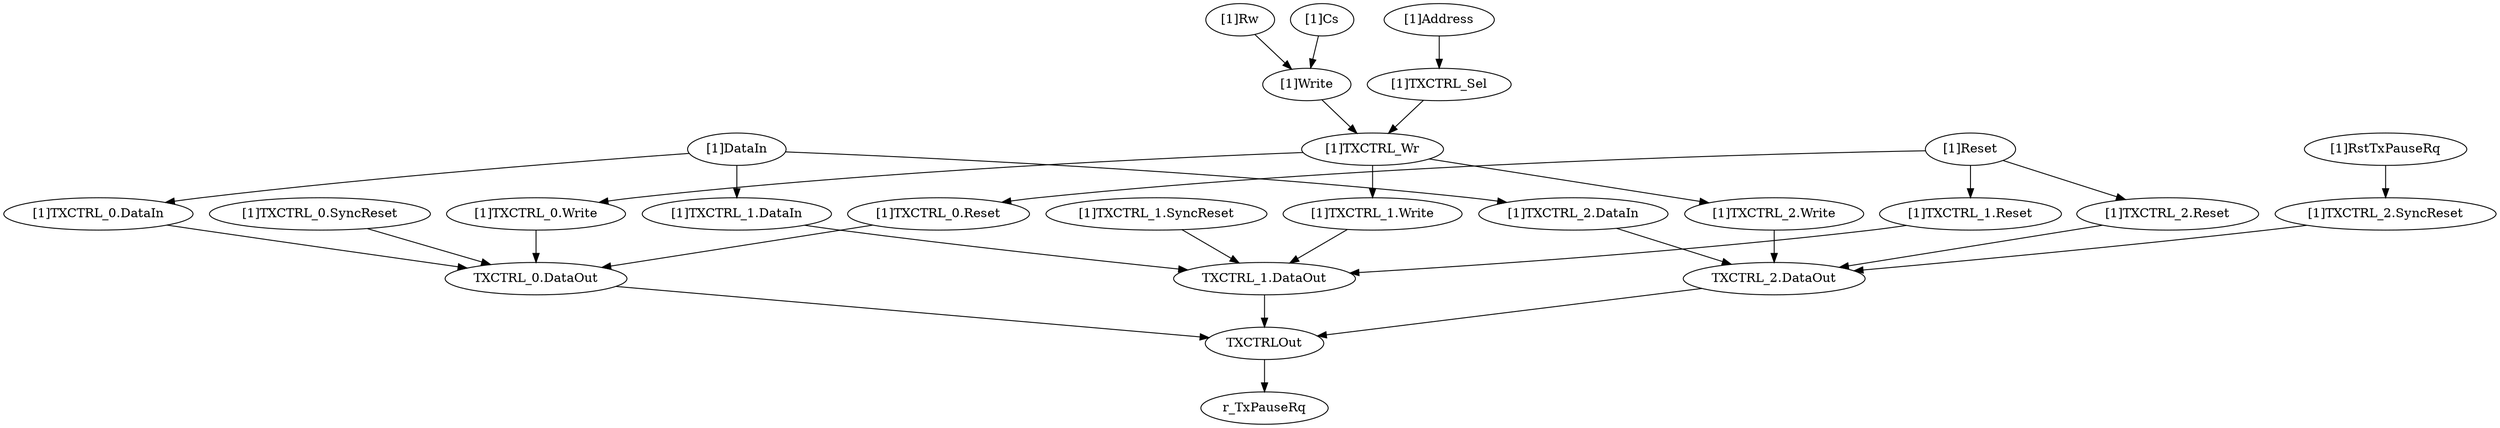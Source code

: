 strict digraph "" {
	"[1]TXCTRL_0.Reset"	 [complexity=3,
		importance=0.0428239731128,
		rank=0.0142746577043];
	"TXCTRL_0.DataOut"	 [complexity=2,
		importance=0.0138504202644,
		rank=0.00692521013219];
	"[1]TXCTRL_0.Reset" -> "TXCTRL_0.DataOut";
	"[1]TXCTRL_1.SyncReset"	 [complexity=3,
		importance=0.0289675197982,
		rank=0.00965583993275];
	"TXCTRL_1.DataOut"	 [complexity=2,
		importance=0.0138504202644,
		rank=0.00692521013219];
	"[1]TXCTRL_1.SyncReset" -> "TXCTRL_1.DataOut";
	TXCTRLOut	 [complexity=2,
		importance=0.00987794671362,
		rank=0.00493897335681];
	"TXCTRL_0.DataOut" -> TXCTRLOut;
	r_TxPauseRq	 [complexity=0,
		importance=0.00249682648635,
		rank=0.0];
	TXCTRLOut -> r_TxPauseRq;
	"[1]TXCTRL_0.SyncReset"	 [complexity=3,
		importance=0.0289675197982,
		rank=0.00965583993275];
	"[1]TXCTRL_0.SyncReset" -> "TXCTRL_0.DataOut";
	"TXCTRL_2.DataOut"	 [complexity=2,
		importance=0.0141669022604,
		rank=0.00708345113019];
	"TXCTRL_2.DataOut" -> TXCTRLOut;
	"[1]TXCTRL_2.SyncReset"	 [complexity=3,
		importance=0.0302339540565,
		rank=0.0100779846855];
	"[1]TXCTRL_2.SyncReset" -> "TXCTRL_2.DataOut";
	"[1]Write"	 [complexity=12,
		importance=0.0550738452726,
		rank=0.00458948710605];
	"[1]TXCTRL_Wr"	 [complexity=3,
		importance=0.0177245652456,
		rank=0.00590818841521];
	"[1]Write" -> "[1]TXCTRL_Wr";
	"[1]Address"	 [complexity=14,
		importance=0.0557202515731,
		rank=0.00398001796951];
	"[1]TXCTRL_Sel"	 [complexity=12,
		importance=0.0544535723036,
		rank=0.00453779769197];
	"[1]Address" -> "[1]TXCTRL_Sel";
	"[1]TXCTRL_1.Write"	 [complexity=3,
		importance=0.0154443432033,
		rank=0.00514811440108];
	"[1]TXCTRL_1.Write" -> "TXCTRL_1.DataOut";
	"[1]RstTxPauseRq"	 [complexity=3,
		importance=0.031500633326,
		rank=0.0105002111087];
	"[1]RstTxPauseRq" -> "[1]TXCTRL_2.SyncReset";
	"[1]TXCTRL_1.DataIn"	 [complexity=4,
		importance=0.015127836318,
		rank=0.00378195907951];
	"[1]TXCTRL_1.DataIn" -> "TXCTRL_1.DataOut";
	"[1]DataIn"	 [complexity=4,
		importance=0.0167109975835,
		rank=0.00417774939589];
	"[1]DataIn" -> "[1]TXCTRL_1.DataIn";
	"[1]TXCTRL_0.DataIn"	 [complexity=4,
		importance=0.015127836318,
		rank=0.00378195907951];
	"[1]DataIn" -> "[1]TXCTRL_0.DataIn";
	"[1]TXCTRL_2.DataIn"	 [complexity=4,
		importance=0.015444318314,
		rank=0.00386107957851];
	"[1]DataIn" -> "[1]TXCTRL_2.DataIn";
	"[1]Cs"	 [complexity=15,
		importance=0.0563405245421,
		rank=0.00375603496947];
	"[1]Cs" -> "[1]Write";
	"[1]Rw"	 [complexity=15,
		importance=0.0563405245421,
		rank=0.00375603496947];
	"[1]Rw" -> "[1]Write";
	"TXCTRL_1.DataOut" -> TXCTRLOut;
	"[1]TXCTRL_0.DataIn" -> "TXCTRL_0.DataOut";
	"[1]TXCTRL_2.Write"	 [complexity=3,
		importance=0.0157608251993,
		rank=0.00525360839975];
	"[1]TXCTRL_2.Write" -> "TXCTRL_2.DataOut";
	"[1]TXCTRL_0.Write"	 [complexity=3,
		importance=0.0154443432033,
		rank=0.00514811440108];
	"[1]TXCTRL_0.Write" -> "TXCTRL_0.DataOut";
	"[1]Reset"	 [complexity=3,
		importance=0.0450400983703,
		rank=0.0150133661234];
	"[1]Reset" -> "[1]TXCTRL_0.Reset";
	"[1]TXCTRL_2.Reset"	 [complexity=3,
		importance=0.0437734191008,
		rank=0.0145911397003];
	"[1]Reset" -> "[1]TXCTRL_2.Reset";
	"[1]TXCTRL_1.Reset"	 [complexity=3,
		importance=0.0428239731128,
		rank=0.0142746577043];
	"[1]Reset" -> "[1]TXCTRL_1.Reset";
	"[1]TXCTRL_Wr" -> "[1]TXCTRL_1.Write";
	"[1]TXCTRL_Wr" -> "[1]TXCTRL_2.Write";
	"[1]TXCTRL_Wr" -> "[1]TXCTRL_0.Write";
	"[1]TXCTRL_2.Reset" -> "TXCTRL_2.DataOut";
	"[1]TXCTRL_2.DataIn" -> "TXCTRL_2.DataOut";
	"[1]TXCTRL_1.Reset" -> "TXCTRL_1.DataOut";
	"[1]TXCTRL_Sel" -> "[1]TXCTRL_Wr";
}
